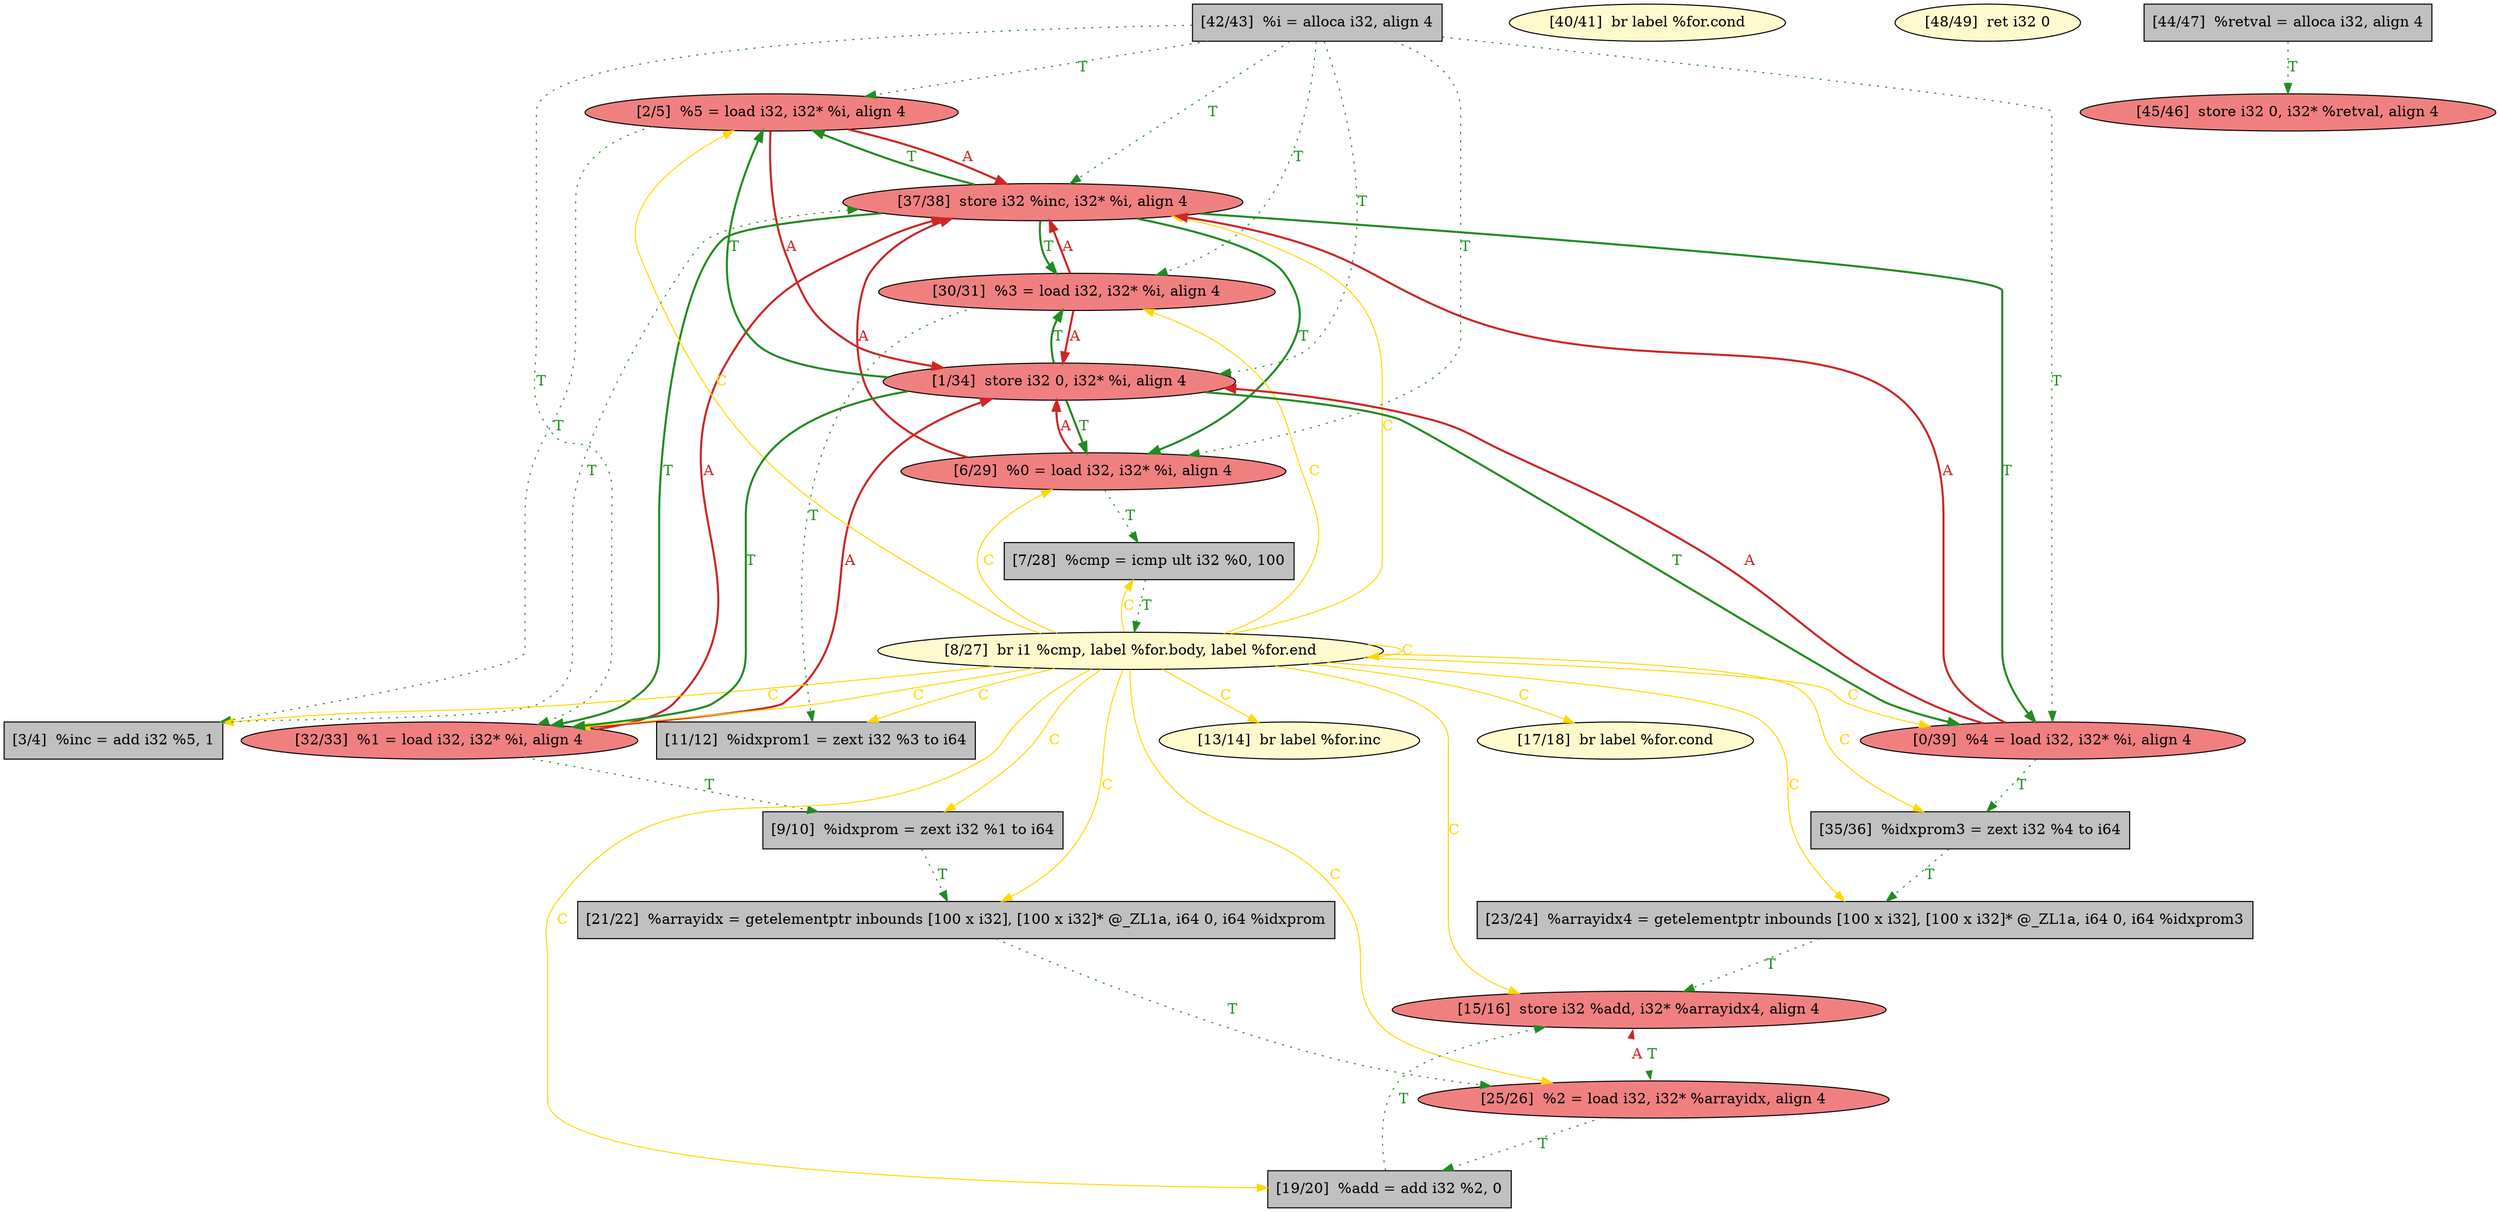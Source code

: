 
digraph G {


node48 [fillcolor=lightcoral,label="[2/5]  %5 = load i32, i32* %i, align 4",shape=ellipse,style=filled ]
node47 [fillcolor=grey,label="[9/10]  %idxprom = zext i32 %1 to i64",shape=rectangle,style=filled ]
node46 [fillcolor=lightcoral,label="[32/33]  %1 = load i32, i32* %i, align 4",shape=ellipse,style=filled ]
node45 [fillcolor=lightcoral,label="[6/29]  %0 = load i32, i32* %i, align 4",shape=ellipse,style=filled ]
node44 [fillcolor=grey,label="[7/28]  %cmp = icmp ult i32 %0, 100",shape=rectangle,style=filled ]
node42 [fillcolor=lemonchiffon,label="[13/14]  br label %for.inc",shape=ellipse,style=filled ]
node29 [fillcolor=lemonchiffon,label="[17/18]  br label %for.cond",shape=ellipse,style=filled ]
node33 [fillcolor=grey,label="[23/24]  %arrayidx4 = getelementptr inbounds [100 x i32], [100 x i32]* @_ZL1a, i64 0, i64 %idxprom3",shape=rectangle,style=filled ]
node40 [fillcolor=lightcoral,label="[37/38]  store i32 %inc, i32* %i, align 4",shape=ellipse,style=filled ]
node28 [fillcolor=lemonchiffon,label="[8/27]  br i1 %cmp, label %for.body, label %for.end",shape=ellipse,style=filled ]
node25 [fillcolor=lightcoral,label="[0/39]  %4 = load i32, i32* %i, align 4",shape=ellipse,style=filled ]
node30 [fillcolor=lightcoral,label="[25/26]  %2 = load i32, i32* %arrayidx, align 4",shape=ellipse,style=filled ]
node32 [fillcolor=grey,label="[42/43]  %i = alloca i32, align 4",shape=rectangle,style=filled ]
node38 [fillcolor=lightcoral,label="[30/31]  %3 = load i32, i32* %i, align 4",shape=ellipse,style=filled ]
node26 [fillcolor=lemonchiffon,label="[40/41]  br label %for.cond",shape=ellipse,style=filled ]
node39 [fillcolor=lemonchiffon,label="[48/49]  ret i32 0",shape=ellipse,style=filled ]
node31 [fillcolor=grey,label="[21/22]  %arrayidx = getelementptr inbounds [100 x i32], [100 x i32]* @_ZL1a, i64 0, i64 %idxprom",shape=rectangle,style=filled ]
node27 [fillcolor=grey,label="[19/20]  %add = add i32 %2, 0",shape=rectangle,style=filled ]
node36 [fillcolor=grey,label="[3/4]  %inc = add i32 %5, 1",shape=rectangle,style=filled ]
node34 [fillcolor=grey,label="[35/36]  %idxprom3 = zext i32 %4 to i64",shape=rectangle,style=filled ]
node49 [fillcolor=grey,label="[11/12]  %idxprom1 = zext i32 %3 to i64",shape=rectangle,style=filled ]
node35 [fillcolor=lightcoral,label="[15/16]  store i32 %add, i32* %arrayidx4, align 4",shape=ellipse,style=filled ]
node43 [fillcolor=lightcoral,label="[45/46]  store i32 0, i32* %retval, align 4",shape=ellipse,style=filled ]
node41 [fillcolor=lightcoral,label="[1/34]  store i32 0, i32* %i, align 4",shape=ellipse,style=filled ]
node37 [fillcolor=grey,label="[44/47]  %retval = alloca i32, align 4",shape=rectangle,style=filled ]

node46->node41 [style=solid,color=firebrick3,label="A",penwidth=2.0,fontcolor=firebrick3 ]
node41->node46 [style=solid,color=forestgreen,label="T",penwidth=2.0,fontcolor=forestgreen ]
node37->node43 [style=dotted,color=forestgreen,label="T",penwidth=1.0,fontcolor=forestgreen ]
node38->node41 [style=solid,color=firebrick3,label="A",penwidth=2.0,fontcolor=firebrick3 ]
node41->node38 [style=solid,color=forestgreen,label="T",penwidth=2.0,fontcolor=forestgreen ]
node41->node25 [style=solid,color=forestgreen,label="T",penwidth=2.0,fontcolor=forestgreen ]
node31->node30 [style=dotted,color=forestgreen,label="T",penwidth=1.0,fontcolor=forestgreen ]
node34->node33 [style=dotted,color=forestgreen,label="T",penwidth=1.0,fontcolor=forestgreen ]
node48->node36 [style=dotted,color=forestgreen,label="T",penwidth=1.0,fontcolor=forestgreen ]
node28->node44 [color=gold,label="C",fontcolor=gold ]
node32->node45 [style=dotted,color=forestgreen,label="T",penwidth=1.0,fontcolor=forestgreen ]
node28->node29 [color=gold,label="C",fontcolor=gold ]
node32->node48 [style=dotted,color=forestgreen,label="T",penwidth=1.0,fontcolor=forestgreen ]
node45->node44 [style=dotted,color=forestgreen,label="T",penwidth=1.0,fontcolor=forestgreen ]
node25->node34 [style=dotted,color=forestgreen,label="T",penwidth=1.0,fontcolor=forestgreen ]
node46->node47 [style=dotted,color=forestgreen,label="T",penwidth=1.0,fontcolor=forestgreen ]
node32->node46 [style=dotted,color=forestgreen,label="T",penwidth=1.0,fontcolor=forestgreen ]
node28->node49 [color=gold,label="C",fontcolor=gold ]
node48->node40 [style=solid,color=firebrick3,label="A",penwidth=2.0,fontcolor=firebrick3 ]
node35->node30 [style=solid,color=forestgreen,label="T",penwidth=0.0,fontcolor=forestgreen ]
node45->node40 [style=solid,color=firebrick3,label="A",penwidth=2.0,fontcolor=firebrick3 ]
node28->node46 [color=gold,label="C",fontcolor=gold ]
node28->node31 [color=gold,label="C",fontcolor=gold ]
node30->node35 [style=solid,color=firebrick3,label="A",penwidth=0.0,fontcolor=firebrick3 ]
node36->node40 [style=dotted,color=forestgreen,label="T",penwidth=1.0,fontcolor=forestgreen ]
node40->node25 [style=solid,color=forestgreen,label="T",penwidth=2.0,fontcolor=forestgreen ]
node41->node48 [style=solid,color=forestgreen,label="T",penwidth=2.0,fontcolor=forestgreen ]
node28->node25 [color=gold,label="C",fontcolor=gold ]
node32->node40 [style=dotted,color=forestgreen,label="T",penwidth=1.0,fontcolor=forestgreen ]
node46->node40 [style=solid,color=firebrick3,label="A",penwidth=2.0,fontcolor=firebrick3 ]
node28->node48 [color=gold,label="C",fontcolor=gold ]
node28->node27 [color=gold,label="C",fontcolor=gold ]
node25->node41 [style=solid,color=firebrick3,label="A",penwidth=2.0,fontcolor=firebrick3 ]
node28->node40 [color=gold,label="C",fontcolor=gold ]
node40->node46 [style=solid,color=forestgreen,label="T",penwidth=2.0,fontcolor=forestgreen ]
node28->node38 [color=gold,label="C",fontcolor=gold ]
node44->node28 [style=dotted,color=forestgreen,label="T",penwidth=1.0,fontcolor=forestgreen ]
node28->node36 [color=gold,label="C",fontcolor=gold ]
node25->node40 [style=solid,color=firebrick3,label="A",penwidth=2.0,fontcolor=firebrick3 ]
node28->node28 [color=gold,label="C",fontcolor=gold ]
node28->node30 [color=gold,label="C",fontcolor=gold ]
node30->node27 [style=dotted,color=forestgreen,label="T",penwidth=1.0,fontcolor=forestgreen ]
node28->node45 [color=gold,label="C",fontcolor=gold ]
node40->node48 [style=solid,color=forestgreen,label="T",penwidth=2.0,fontcolor=forestgreen ]
node48->node41 [style=solid,color=firebrick3,label="A",penwidth=2.0,fontcolor=firebrick3 ]
node38->node49 [style=dotted,color=forestgreen,label="T",penwidth=1.0,fontcolor=forestgreen ]
node38->node40 [style=solid,color=firebrick3,label="A",penwidth=2.0,fontcolor=firebrick3 ]
node32->node25 [style=dotted,color=forestgreen,label="T",penwidth=1.0,fontcolor=forestgreen ]
node33->node35 [style=dotted,color=forestgreen,label="T",penwidth=1.0,fontcolor=forestgreen ]
node28->node33 [color=gold,label="C",fontcolor=gold ]
node27->node35 [style=dotted,color=forestgreen,label="T",penwidth=1.0,fontcolor=forestgreen ]
node41->node45 [style=solid,color=forestgreen,label="T",penwidth=2.0,fontcolor=forestgreen ]
node40->node38 [style=solid,color=forestgreen,label="T",penwidth=2.0,fontcolor=forestgreen ]
node28->node34 [color=gold,label="C",fontcolor=gold ]
node47->node31 [style=dotted,color=forestgreen,label="T",penwidth=1.0,fontcolor=forestgreen ]
node28->node35 [color=gold,label="C",fontcolor=gold ]
node32->node38 [style=dotted,color=forestgreen,label="T",penwidth=1.0,fontcolor=forestgreen ]
node32->node41 [style=dotted,color=forestgreen,label="T",penwidth=1.0,fontcolor=forestgreen ]
node28->node47 [color=gold,label="C",fontcolor=gold ]
node45->node41 [style=solid,color=firebrick3,label="A",penwidth=2.0,fontcolor=firebrick3 ]
node28->node42 [color=gold,label="C",fontcolor=gold ]
node40->node45 [style=solid,color=forestgreen,label="T",penwidth=2.0,fontcolor=forestgreen ]


}
